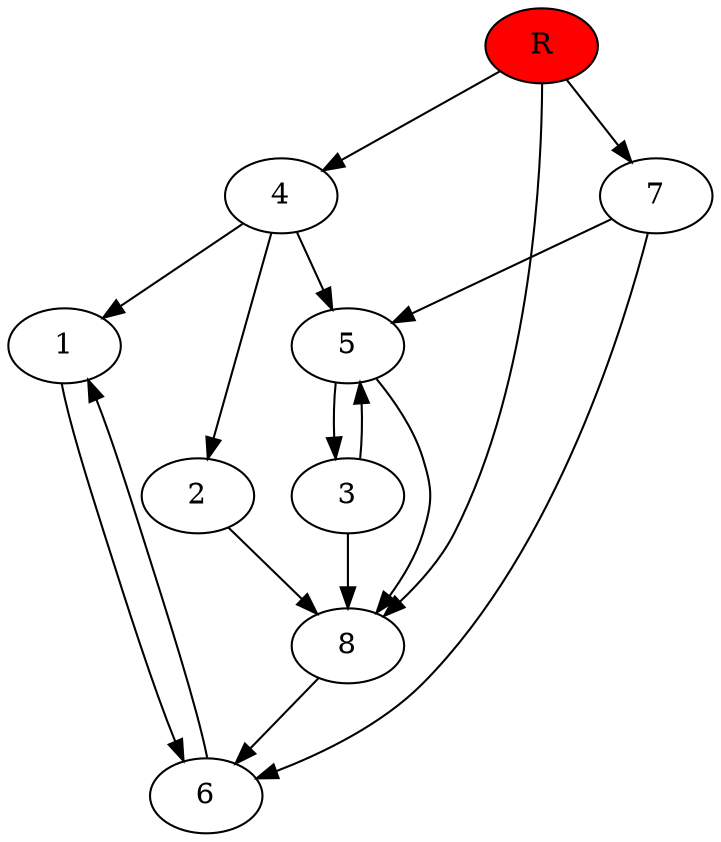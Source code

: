 digraph prb23874 {
	1
	2
	3
	4
	5
	6
	7
	8
	R [fillcolor="#ff0000" style=filled]
	1 -> 6
	2 -> 8
	3 -> 5
	3 -> 8
	4 -> 1
	4 -> 2
	4 -> 5
	5 -> 3
	5 -> 8
	6 -> 1
	7 -> 5
	7 -> 6
	8 -> 6
	R -> 4
	R -> 7
	R -> 8
}
